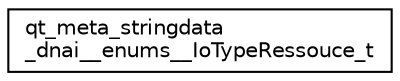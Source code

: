 digraph "Graphical Class Hierarchy"
{
  edge [fontname="Helvetica",fontsize="10",labelfontname="Helvetica",labelfontsize="10"];
  node [fontname="Helvetica",fontsize="10",shape=record];
  rankdir="LR";
  Node1 [label="qt_meta_stringdata\l_dnai__enums__IoTypeRessouce_t",height=0.2,width=0.4,color="black", fillcolor="white", style="filled",URL="$structqt__meta__stringdata__dnai____enums_____io_type_ressouce__t.html"];
}
